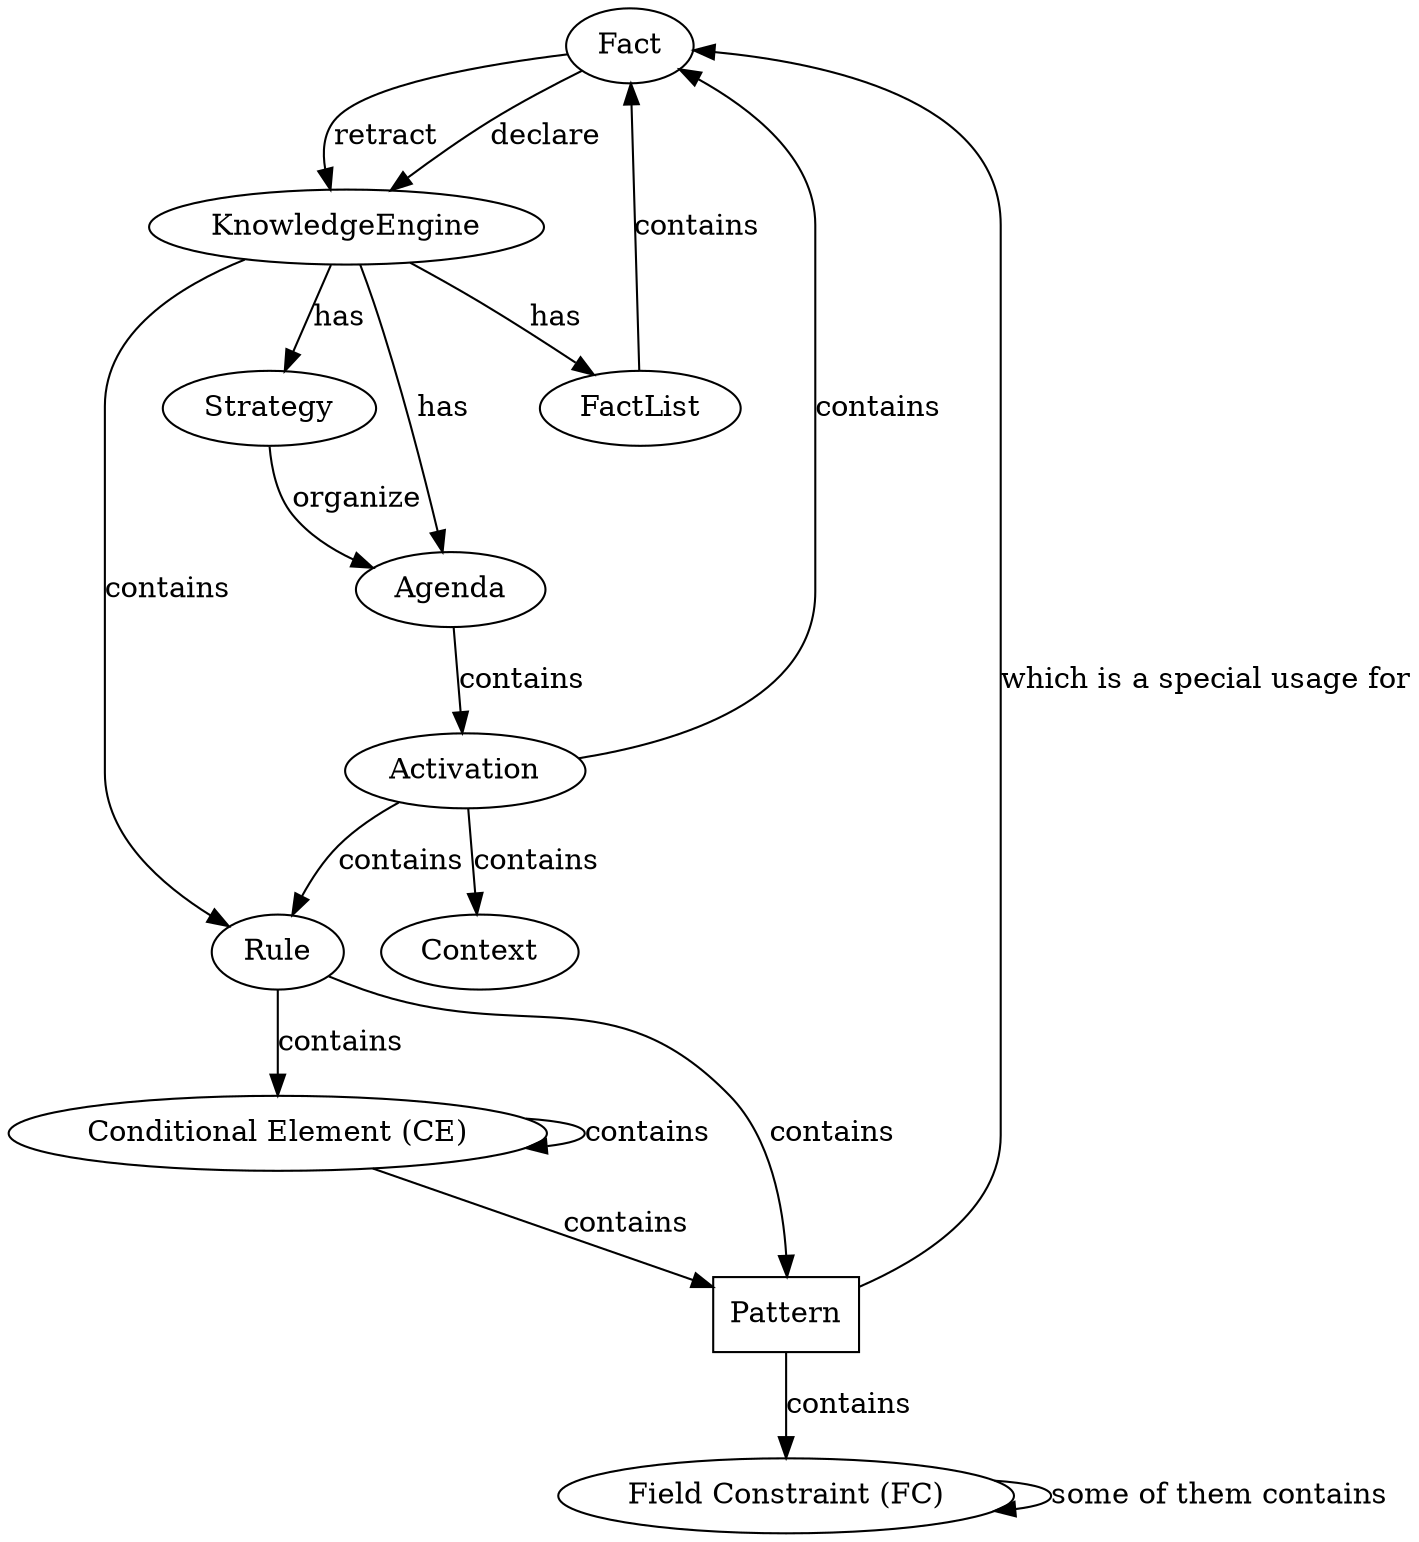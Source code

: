 digraph relation {
     "Fact";
     "KnowledgeEngine" [label="KnowledgeEngine"];

     "CE" [label="Conditional Element (CE)"];
     "Fact" [label="Fact"];
     "FC" [label="Field Constraint (FC)"];
     "Pattern" [label="Pattern", shape="box"];


     "CE" -> "CE" [label="contains"];
     "CE" -> "Pattern" [label="contains"];

     "FC" -> "FC" [label="some of them contains"];

     "Pattern" -> "FC" [label="contains"]
     "Rule" -> "CE" [label="contains"];
     "Rule" -> "Pattern" [label="contains"];

     "Pattern" -> "Fact" [label="which is a special usage for"];

     "KnowledgeEngine" -> "Rule" [label="contains"];
     "Fact" -> "KnowledgeEngine" [label="declare"];
     "Fact" -> "KnowledgeEngine" [label="retract"];
     "KnowledgeEngine" -> "Agenda" [label="has"];
     "KnowledgeEngine" -> "FactList" [label="has"];
     "KnowledgeEngine" -> "Strategy" [label="has"];
     "FactList" -> "Fact" [label="contains"];
     "Agenda" -> "Activation" [label="contains"];
     "Activation" -> "Rule" [label="contains"];
     "Activation" -> "Fact" [label="contains"];
     "Activation" -> "Context" [label="contains"];
     "Strategy" -> "Agenda" [label="organize"];
   }